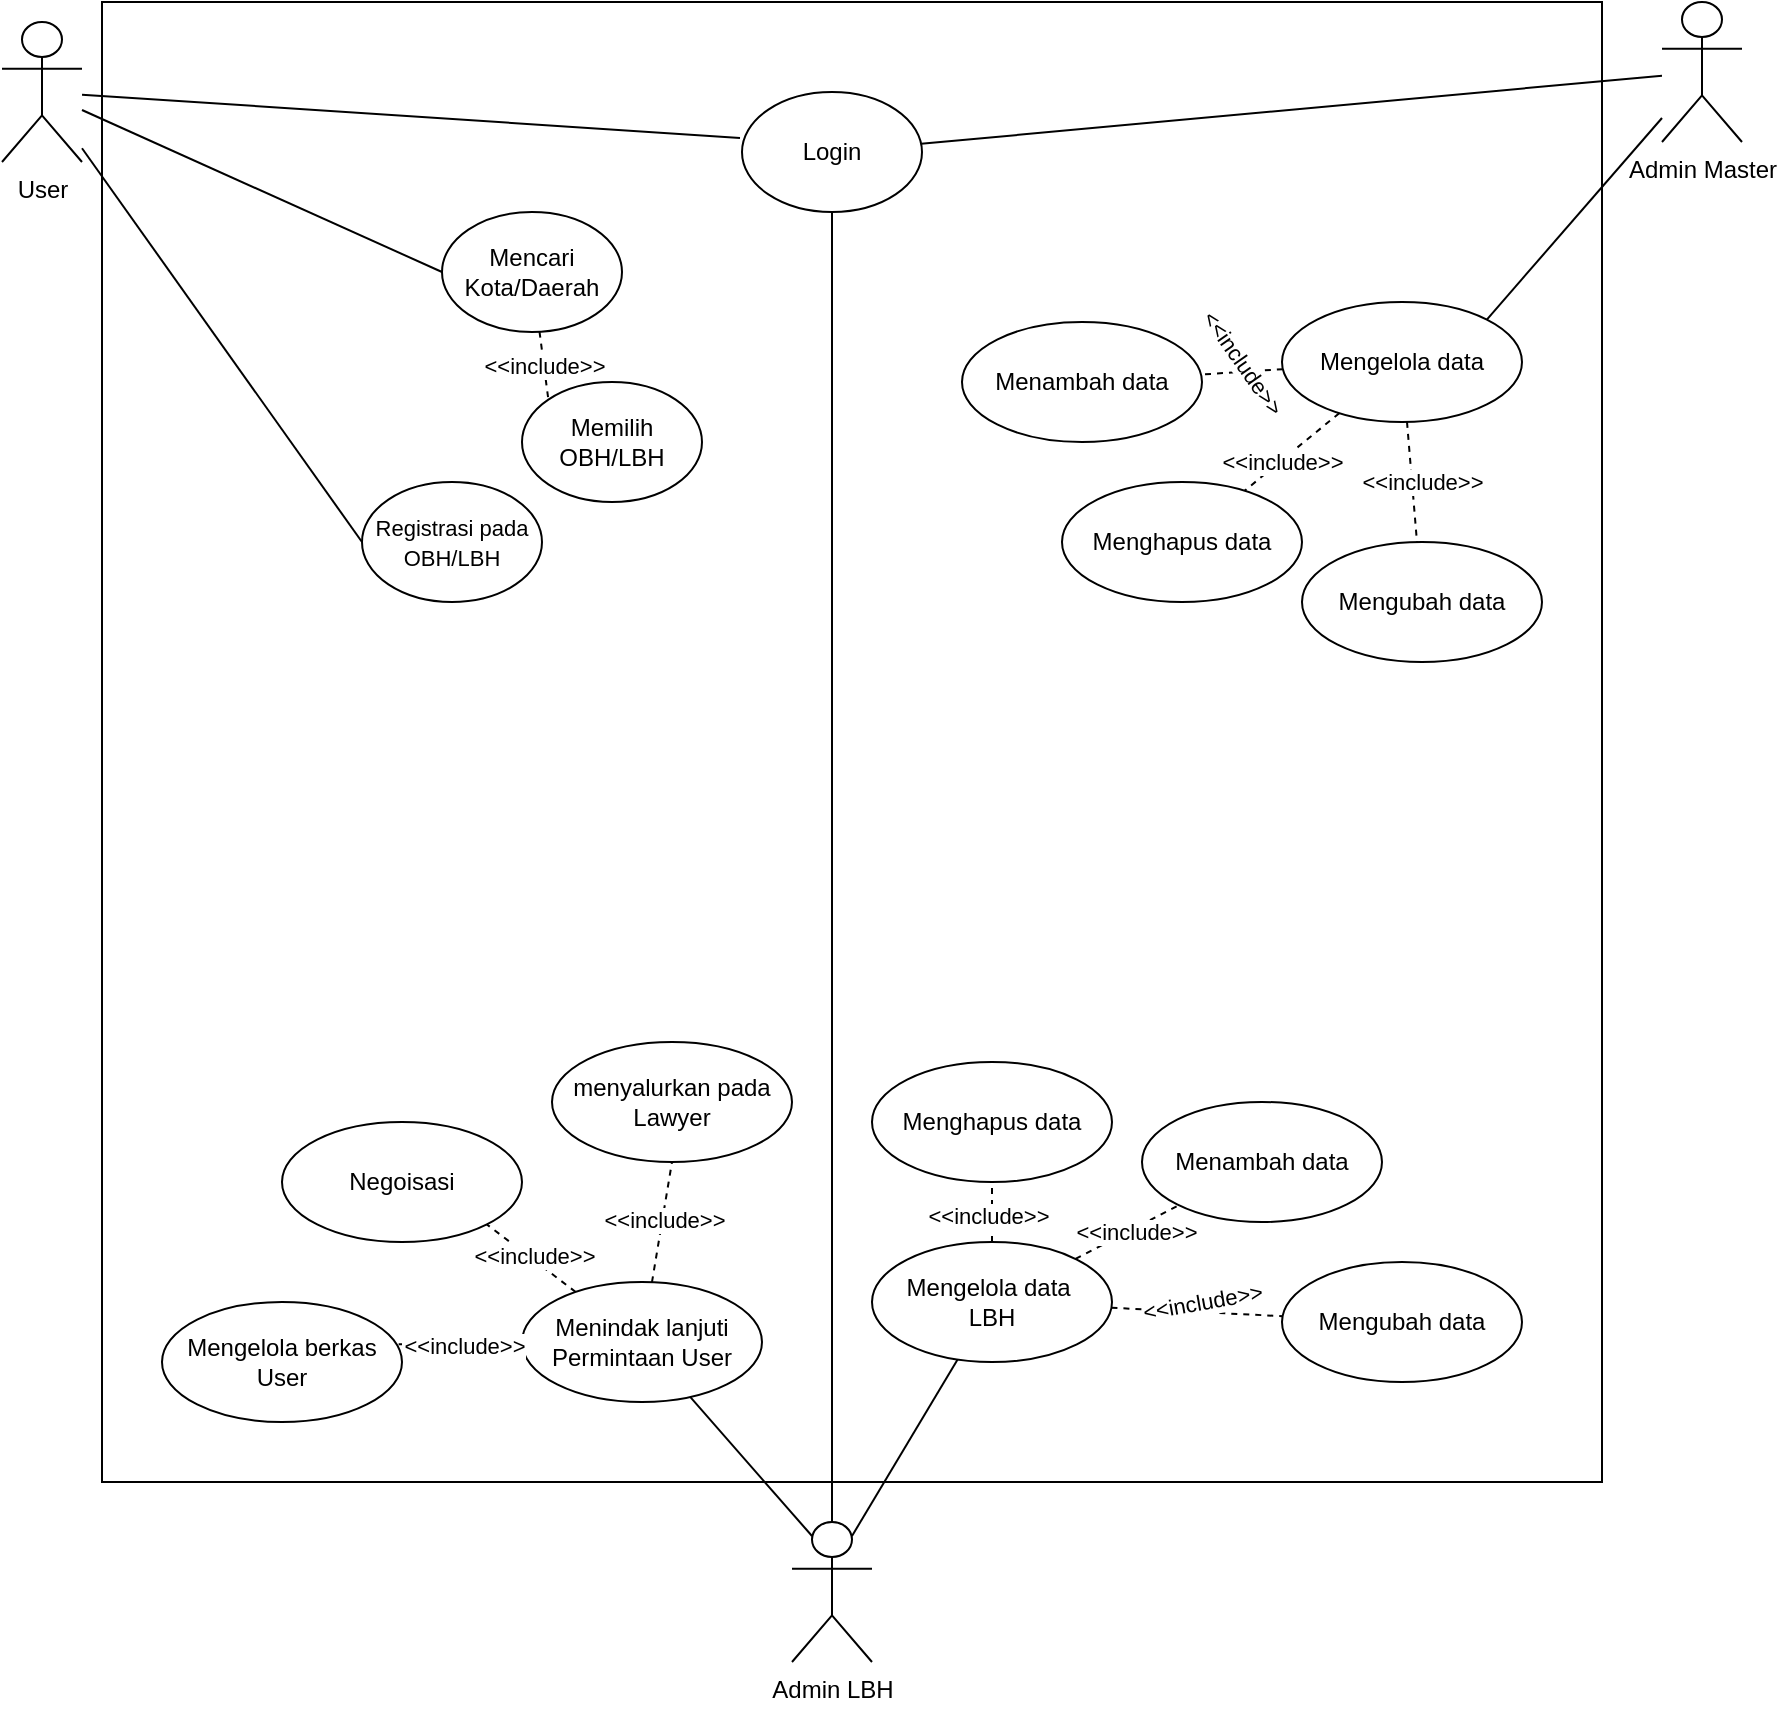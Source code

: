 <mxfile version="24.5.1" type="github">
  <diagram name="Use Case" id="37OjQckd6P2DxGayJbFy">
    <mxGraphModel dx="1750" dy="948" grid="1" gridSize="10" guides="1" tooltips="1" connect="1" arrows="1" fold="1" page="1" pageScale="1" pageWidth="827" pageHeight="1169" math="0" shadow="0">
      <root>
        <mxCell id="0" />
        <mxCell id="1" parent="0" />
        <mxCell id="QZHb6bbb9g_fA5QFOH83-53" value="" style="rounded=0;whiteSpace=wrap;html=1;" parent="1" vertex="1">
          <mxGeometry x="80" y="80" width="750" height="740" as="geometry" />
        </mxCell>
        <mxCell id="QZHb6bbb9g_fA5QFOH83-6" style="rounded=0;orthogonalLoop=1;jettySize=auto;html=1;endArrow=none;endFill=0;" parent="1" source="QZHb6bbb9g_fA5QFOH83-2" target="QZHb6bbb9g_fA5QFOH83-4" edge="1">
          <mxGeometry relative="1" as="geometry" />
        </mxCell>
        <mxCell id="QZHb6bbb9g_fA5QFOH83-26" style="rounded=0;orthogonalLoop=1;jettySize=auto;html=1;entryX=1;entryY=0;entryDx=0;entryDy=0;endArrow=none;endFill=0;" parent="1" source="QZHb6bbb9g_fA5QFOH83-2" target="QZHb6bbb9g_fA5QFOH83-14" edge="1">
          <mxGeometry relative="1" as="geometry" />
        </mxCell>
        <mxCell id="QZHb6bbb9g_fA5QFOH83-2" value="Admin Master" style="shape=umlActor;verticalLabelPosition=bottom;verticalAlign=top;html=1;outlineConnect=0;" parent="1" vertex="1">
          <mxGeometry x="860" y="80" width="40" height="70" as="geometry" />
        </mxCell>
        <mxCell id="QZHb6bbb9g_fA5QFOH83-11" style="rounded=0;orthogonalLoop=1;jettySize=auto;html=1;entryX=0;entryY=0.5;entryDx=0;entryDy=0;endArrow=none;endFill=0;" parent="1" source="QZHb6bbb9g_fA5QFOH83-1" target="QZHb6bbb9g_fA5QFOH83-8" edge="1">
          <mxGeometry relative="1" as="geometry" />
        </mxCell>
        <mxCell id="QZHb6bbb9g_fA5QFOH83-13" style="rounded=0;orthogonalLoop=1;jettySize=auto;html=1;entryX=0;entryY=0.5;entryDx=0;entryDy=0;endArrow=none;endFill=0;" parent="1" source="QZHb6bbb9g_fA5QFOH83-1" target="QZHb6bbb9g_fA5QFOH83-10" edge="1">
          <mxGeometry relative="1" as="geometry" />
        </mxCell>
        <mxCell id="QZHb6bbb9g_fA5QFOH83-1" value="User" style="shape=umlActor;verticalLabelPosition=bottom;verticalAlign=top;html=1;outlineConnect=0;" parent="1" vertex="1">
          <mxGeometry x="30" y="90" width="40" height="70" as="geometry" />
        </mxCell>
        <mxCell id="QZHb6bbb9g_fA5QFOH83-29" style="rounded=0;orthogonalLoop=1;jettySize=auto;html=1;endArrow=none;endFill=0;" parent="1" source="QZHb6bbb9g_fA5QFOH83-4" target="QZHb6bbb9g_fA5QFOH83-28" edge="1">
          <mxGeometry relative="1" as="geometry" />
        </mxCell>
        <mxCell id="QZHb6bbb9g_fA5QFOH83-4" value="Login" style="ellipse;whiteSpace=wrap;html=1;" parent="1" vertex="1">
          <mxGeometry x="400" y="125" width="90" height="60" as="geometry" />
        </mxCell>
        <mxCell id="QZHb6bbb9g_fA5QFOH83-5" style="rounded=0;orthogonalLoop=1;jettySize=auto;html=1;entryX=-0.011;entryY=0.383;entryDx=0;entryDy=0;entryPerimeter=0;endArrow=none;endFill=0;" parent="1" source="QZHb6bbb9g_fA5QFOH83-1" target="QZHb6bbb9g_fA5QFOH83-4" edge="1">
          <mxGeometry relative="1" as="geometry" />
        </mxCell>
        <mxCell id="QZHb6bbb9g_fA5QFOH83-15" style="rounded=0;orthogonalLoop=1;jettySize=auto;html=1;entryX=0;entryY=0;entryDx=0;entryDy=0;endArrow=none;endFill=0;dashed=1;" parent="1" source="QZHb6bbb9g_fA5QFOH83-8" target="QZHb6bbb9g_fA5QFOH83-9" edge="1">
          <mxGeometry relative="1" as="geometry" />
        </mxCell>
        <mxCell id="QZHb6bbb9g_fA5QFOH83-16" value="&amp;lt;&amp;lt;include&amp;gt;&amp;gt;" style="edgeLabel;html=1;align=center;verticalAlign=middle;resizable=0;points=[];" parent="QZHb6bbb9g_fA5QFOH83-15" vertex="1" connectable="0">
          <mxGeometry x="-0.372" y="-1" relative="1" as="geometry">
            <mxPoint x="2" y="6" as="offset" />
          </mxGeometry>
        </mxCell>
        <mxCell id="QZHb6bbb9g_fA5QFOH83-8" value="Mencari Kota/Daerah" style="ellipse;whiteSpace=wrap;html=1;" parent="1" vertex="1">
          <mxGeometry x="250" y="185" width="90" height="60" as="geometry" />
        </mxCell>
        <mxCell id="QZHb6bbb9g_fA5QFOH83-9" value="Memilih OBH/LBH" style="ellipse;whiteSpace=wrap;html=1;" parent="1" vertex="1">
          <mxGeometry x="290" y="270" width="90" height="60" as="geometry" />
        </mxCell>
        <mxCell id="QZHb6bbb9g_fA5QFOH83-10" value="&lt;font style=&quot;font-size: 11px;&quot;&gt;Registrasi pada OBH/LBH&lt;/font&gt;" style="ellipse;whiteSpace=wrap;html=1;" parent="1" vertex="1">
          <mxGeometry x="210" y="320" width="90" height="60" as="geometry" />
        </mxCell>
        <mxCell id="QZHb6bbb9g_fA5QFOH83-20" style="rounded=0;orthogonalLoop=1;jettySize=auto;html=1;endArrow=none;endFill=0;dashed=1;" parent="1" source="QZHb6bbb9g_fA5QFOH83-14" target="QZHb6bbb9g_fA5QFOH83-18" edge="1">
          <mxGeometry relative="1" as="geometry" />
        </mxCell>
        <mxCell id="QZHb6bbb9g_fA5QFOH83-21" style="rounded=0;orthogonalLoop=1;jettySize=auto;html=1;endArrow=none;endFill=0;dashed=1;" parent="1" source="QZHb6bbb9g_fA5QFOH83-14" target="QZHb6bbb9g_fA5QFOH83-17" edge="1">
          <mxGeometry relative="1" as="geometry" />
        </mxCell>
        <mxCell id="QZHb6bbb9g_fA5QFOH83-22" style="rounded=0;orthogonalLoop=1;jettySize=auto;html=1;endArrow=none;endFill=0;dashed=1;" parent="1" source="QZHb6bbb9g_fA5QFOH83-14" target="QZHb6bbb9g_fA5QFOH83-19" edge="1">
          <mxGeometry relative="1" as="geometry" />
        </mxCell>
        <mxCell id="QZHb6bbb9g_fA5QFOH83-14" value="Mengelola data" style="ellipse;whiteSpace=wrap;html=1;" parent="1" vertex="1">
          <mxGeometry x="670" y="230" width="120" height="60" as="geometry" />
        </mxCell>
        <mxCell id="QZHb6bbb9g_fA5QFOH83-17" value="Menghapus data" style="ellipse;whiteSpace=wrap;html=1;" parent="1" vertex="1">
          <mxGeometry x="560" y="320" width="120" height="60" as="geometry" />
        </mxCell>
        <mxCell id="QZHb6bbb9g_fA5QFOH83-18" value="Menambah data" style="ellipse;whiteSpace=wrap;html=1;" parent="1" vertex="1">
          <mxGeometry x="510" y="240" width="120" height="60" as="geometry" />
        </mxCell>
        <mxCell id="QZHb6bbb9g_fA5QFOH83-19" value="Mengubah data" style="ellipse;whiteSpace=wrap;html=1;" parent="1" vertex="1">
          <mxGeometry x="680" y="350" width="120" height="60" as="geometry" />
        </mxCell>
        <mxCell id="QZHb6bbb9g_fA5QFOH83-23" value="&amp;lt;&amp;lt;include&amp;gt;&amp;gt;" style="edgeLabel;html=1;align=center;verticalAlign=middle;resizable=0;points=[];" parent="1" vertex="1" connectable="0">
          <mxGeometry x="740.004" y="320.0" as="geometry" />
        </mxCell>
        <mxCell id="QZHb6bbb9g_fA5QFOH83-24" value="&amp;lt;&amp;lt;include&amp;gt;&amp;gt;" style="edgeLabel;html=1;align=center;verticalAlign=middle;resizable=0;points=[];" parent="1" vertex="1" connectable="0">
          <mxGeometry x="670.004" y="310.0" as="geometry" />
        </mxCell>
        <mxCell id="QZHb6bbb9g_fA5QFOH83-25" value="&amp;lt;&amp;lt;include&amp;gt;&amp;gt;" style="edgeLabel;html=1;align=center;verticalAlign=middle;resizable=0;points=[];rotation=55;" parent="1" vertex="1" connectable="0">
          <mxGeometry x="650.004" y="260.0" as="geometry" />
        </mxCell>
        <mxCell id="QZHb6bbb9g_fA5QFOH83-28" value="Admin LBH&lt;div&gt;&lt;br&gt;&lt;/div&gt;" style="shape=umlActor;verticalLabelPosition=bottom;verticalAlign=top;html=1;outlineConnect=0;" parent="1" vertex="1">
          <mxGeometry x="425" y="840" width="40" height="70" as="geometry" />
        </mxCell>
        <mxCell id="QZHb6bbb9g_fA5QFOH83-30" style="rounded=0;orthogonalLoop=1;jettySize=auto;html=1;endArrow=none;endFill=0;dashed=1;" parent="1" source="QZHb6bbb9g_fA5QFOH83-33" target="QZHb6bbb9g_fA5QFOH83-35" edge="1">
          <mxGeometry relative="1" as="geometry" />
        </mxCell>
        <mxCell id="QZHb6bbb9g_fA5QFOH83-31" style="rounded=0;orthogonalLoop=1;jettySize=auto;html=1;endArrow=none;endFill=0;dashed=1;" parent="1" source="QZHb6bbb9g_fA5QFOH83-33" target="QZHb6bbb9g_fA5QFOH83-34" edge="1">
          <mxGeometry relative="1" as="geometry" />
        </mxCell>
        <mxCell id="QZHb6bbb9g_fA5QFOH83-32" style="rounded=0;orthogonalLoop=1;jettySize=auto;html=1;endArrow=none;endFill=0;dashed=1;" parent="1" source="QZHb6bbb9g_fA5QFOH83-33" target="QZHb6bbb9g_fA5QFOH83-36" edge="1">
          <mxGeometry relative="1" as="geometry" />
        </mxCell>
        <mxCell id="QZHb6bbb9g_fA5QFOH83-40" style="rounded=0;orthogonalLoop=1;jettySize=auto;html=1;endArrow=none;endFill=0;entryX=0.75;entryY=0.1;entryDx=0;entryDy=0;entryPerimeter=0;" parent="1" source="QZHb6bbb9g_fA5QFOH83-33" target="QZHb6bbb9g_fA5QFOH83-28" edge="1">
          <mxGeometry relative="1" as="geometry" />
        </mxCell>
        <mxCell id="QZHb6bbb9g_fA5QFOH83-33" value="Mengelola data&amp;nbsp;&lt;div&gt;LBH&lt;/div&gt;" style="ellipse;whiteSpace=wrap;html=1;" parent="1" vertex="1">
          <mxGeometry x="465" y="700" width="120" height="60" as="geometry" />
        </mxCell>
        <mxCell id="QZHb6bbb9g_fA5QFOH83-34" value="Menghapus data" style="ellipse;whiteSpace=wrap;html=1;" parent="1" vertex="1">
          <mxGeometry x="465" y="610" width="120" height="60" as="geometry" />
        </mxCell>
        <mxCell id="QZHb6bbb9g_fA5QFOH83-35" value="Menambah data" style="ellipse;whiteSpace=wrap;html=1;" parent="1" vertex="1">
          <mxGeometry x="600" y="630" width="120" height="60" as="geometry" />
        </mxCell>
        <mxCell id="QZHb6bbb9g_fA5QFOH83-36" value="Mengubah data" style="ellipse;whiteSpace=wrap;html=1;" parent="1" vertex="1">
          <mxGeometry x="670" y="710" width="120" height="60" as="geometry" />
        </mxCell>
        <mxCell id="QZHb6bbb9g_fA5QFOH83-37" value="&amp;lt;&amp;lt;include&amp;gt;&amp;gt;" style="edgeLabel;html=1;align=center;verticalAlign=middle;resizable=0;points=[];" parent="1" vertex="1" connectable="0">
          <mxGeometry x="404.004" y="688.0" as="geometry">
            <mxPoint x="193" y="7" as="offset" />
          </mxGeometry>
        </mxCell>
        <mxCell id="QZHb6bbb9g_fA5QFOH83-38" value="&amp;lt;&amp;lt;include&amp;gt;&amp;gt;" style="edgeLabel;html=1;align=center;verticalAlign=middle;resizable=0;points=[];" parent="1" vertex="1" connectable="0">
          <mxGeometry x="523.004" y="687.0" as="geometry" />
        </mxCell>
        <mxCell id="QZHb6bbb9g_fA5QFOH83-39" value="&amp;lt;&amp;lt;include&amp;gt;&amp;gt;" style="edgeLabel;html=1;align=center;verticalAlign=middle;resizable=0;points=[];rotation=-10;" parent="1" vertex="1" connectable="0">
          <mxGeometry x="630.004" y="730.0" as="geometry" />
        </mxCell>
        <mxCell id="QZHb6bbb9g_fA5QFOH83-45" style="rounded=0;orthogonalLoop=1;jettySize=auto;html=1;entryX=0.5;entryY=1;entryDx=0;entryDy=0;dashed=1;endArrow=none;endFill=0;" parent="1" source="QZHb6bbb9g_fA5QFOH83-41" target="QZHb6bbb9g_fA5QFOH83-42" edge="1">
          <mxGeometry relative="1" as="geometry" />
        </mxCell>
        <mxCell id="QZHb6bbb9g_fA5QFOH83-48" value="&amp;lt;&amp;lt;include&amp;gt;&amp;gt;" style="edgeLabel;html=1;align=center;verticalAlign=middle;resizable=0;points=[];" parent="QZHb6bbb9g_fA5QFOH83-45" vertex="1" connectable="0">
          <mxGeometry x="0.053" y="-1" relative="1" as="geometry">
            <mxPoint as="offset" />
          </mxGeometry>
        </mxCell>
        <mxCell id="QZHb6bbb9g_fA5QFOH83-46" style="rounded=0;orthogonalLoop=1;jettySize=auto;html=1;entryX=1;entryY=1;entryDx=0;entryDy=0;dashed=1;endArrow=none;endFill=0;" parent="1" source="QZHb6bbb9g_fA5QFOH83-41" target="QZHb6bbb9g_fA5QFOH83-43" edge="1">
          <mxGeometry relative="1" as="geometry" />
        </mxCell>
        <mxCell id="QZHb6bbb9g_fA5QFOH83-49" value="&amp;lt;&amp;lt;include&amp;gt;&amp;gt;" style="edgeLabel;html=1;align=center;verticalAlign=middle;resizable=0;points=[];" parent="QZHb6bbb9g_fA5QFOH83-46" vertex="1" connectable="0">
          <mxGeometry x="-0.003" y="-2" relative="1" as="geometry">
            <mxPoint as="offset" />
          </mxGeometry>
        </mxCell>
        <mxCell id="QZHb6bbb9g_fA5QFOH83-41" value="Menindak lanjuti&lt;div&gt;Permintaan User&lt;/div&gt;" style="ellipse;whiteSpace=wrap;html=1;" parent="1" vertex="1">
          <mxGeometry x="290" y="720" width="120" height="60" as="geometry" />
        </mxCell>
        <mxCell id="QZHb6bbb9g_fA5QFOH83-42" value="menyalurkan pada Lawyer" style="ellipse;whiteSpace=wrap;html=1;" parent="1" vertex="1">
          <mxGeometry x="305" y="600" width="120" height="60" as="geometry" />
        </mxCell>
        <mxCell id="QZHb6bbb9g_fA5QFOH83-43" value="Negoisasi" style="ellipse;whiteSpace=wrap;html=1;" parent="1" vertex="1">
          <mxGeometry x="170" y="640" width="120" height="60" as="geometry" />
        </mxCell>
        <mxCell id="QZHb6bbb9g_fA5QFOH83-44" value="Mengelola berkas User" style="ellipse;whiteSpace=wrap;html=1;" parent="1" vertex="1">
          <mxGeometry x="110" y="730" width="120" height="60" as="geometry" />
        </mxCell>
        <mxCell id="QZHb6bbb9g_fA5QFOH83-47" style="rounded=0;orthogonalLoop=1;jettySize=auto;html=1;entryX=0.986;entryY=0.353;entryDx=0;entryDy=0;entryPerimeter=0;dashed=1;endArrow=none;endFill=0;" parent="1" source="QZHb6bbb9g_fA5QFOH83-41" target="QZHb6bbb9g_fA5QFOH83-44" edge="1">
          <mxGeometry relative="1" as="geometry" />
        </mxCell>
        <mxCell id="QZHb6bbb9g_fA5QFOH83-50" value="&amp;lt;&amp;lt;include&amp;gt;&amp;gt;" style="edgeLabel;html=1;align=center;verticalAlign=middle;resizable=0;points=[];" parent="QZHb6bbb9g_fA5QFOH83-47" vertex="1" connectable="0">
          <mxGeometry x="-0.041" y="1" relative="1" as="geometry">
            <mxPoint as="offset" />
          </mxGeometry>
        </mxCell>
        <mxCell id="QZHb6bbb9g_fA5QFOH83-51" style="rounded=0;orthogonalLoop=1;jettySize=auto;html=1;entryX=0.25;entryY=0.1;entryDx=0;entryDy=0;entryPerimeter=0;endArrow=none;endFill=0;" parent="1" source="QZHb6bbb9g_fA5QFOH83-41" target="QZHb6bbb9g_fA5QFOH83-28" edge="1">
          <mxGeometry relative="1" as="geometry" />
        </mxCell>
      </root>
    </mxGraphModel>
  </diagram>
</mxfile>
